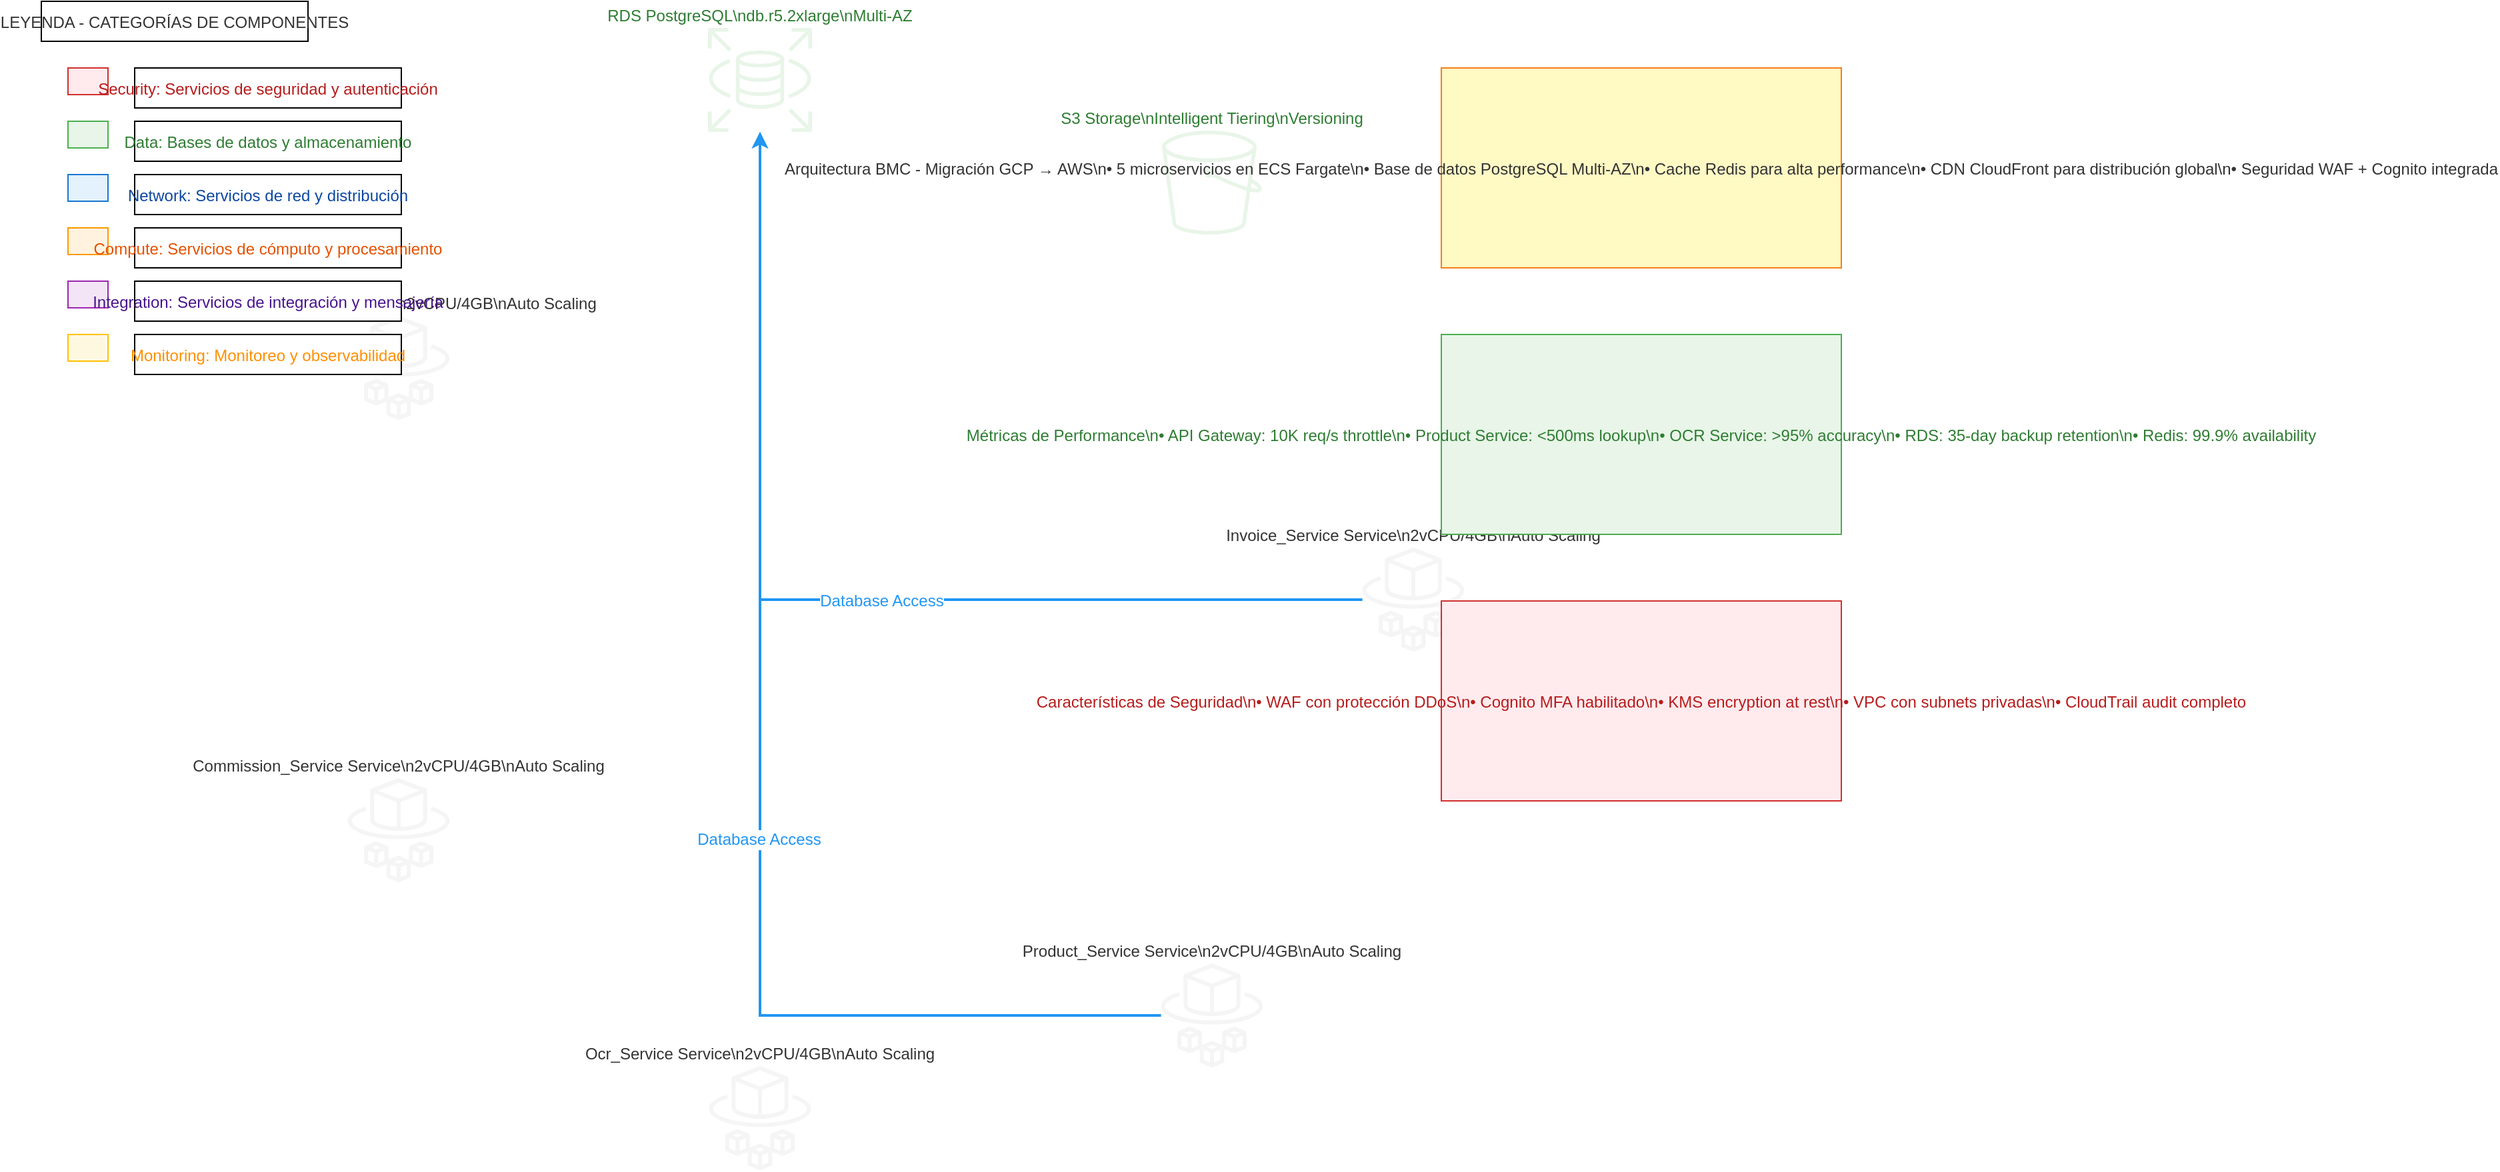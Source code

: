 <?xml version="1.0" encoding="UTF-8"?>
<mxfile version="22.1.11">
  <diagram name="Security Circle" id="refactored_diagram">
    <mxGraphModel dx="2500" dy="1600" grid="1" gridSize="10" guides="1" tooltips="1" connect="1" arrows="1" fold="1" page="1" pageScale="1" pageWidth="1400" pageHeight="1000">
      <root>
        <mxCell id="0"/>
        <mxCell id="1" parent="0"/>
        <mxCell id="ms_invoice_service" value="Invoice_Service Service\n2vCPU/4GB\nAuto Scaling" style="shape=mxgraph.aws4.fargate;fillColor=#F5F5F5;strokeColor=#666666;fontColor=#333333;fontSize=12;labelPosition=bottom;verticalLabelPosition=top;align=center;verticalAlign=bottom;" vertex="1" parent="1">
          <mxGeometry x="1040" y="460" width="78" height="78" as="geometry"/>
        </mxCell>
        <mxCell id="ms_product_service" value="Product_Service Service\n2vCPU/4GB\nAuto Scaling" style="shape=mxgraph.aws4.fargate;fillColor=#F5F5F5;strokeColor=#666666;fontColor=#333333;fontSize=12;labelPosition=bottom;verticalLabelPosition=top;align=center;verticalAlign=bottom;" vertex="1" parent="1">
          <mxGeometry x="889" y="772" width="78" height="78" as="geometry"/>
        </mxCell>
        <mxCell id="ms_ocr_service" value="Ocr_Service Service\n2vCPU/4GB\nAuto Scaling" style="shape=mxgraph.aws4.fargate;fillColor=#F5F5F5;strokeColor=#666666;fontColor=#333333;fontSize=12;labelPosition=bottom;verticalLabelPosition=top;align=center;verticalAlign=bottom;" vertex="1" parent="1">
          <mxGeometry x="550" y="849" width="78" height="78" as="geometry"/>
        </mxCell>
        <mxCell id="ms_commission_service" value="Commission_Service Service\n2vCPU/4GB\nAuto Scaling" style="shape=mxgraph.aws4.fargate;fillColor=#F5F5F5;strokeColor=#666666;fontColor=#333333;fontSize=12;labelPosition=bottom;verticalLabelPosition=top;align=center;verticalAlign=bottom;" vertex="1" parent="1">
          <mxGeometry x="279" y="633" width="78" height="78" as="geometry"/>
        </mxCell>
        <mxCell id="ms_certificate_service" value="Certificate_Service Service\n2vCPU/4GB\nAuto Scaling" style="shape=mxgraph.aws4.fargate;fillColor=#F5F5F5;strokeColor=#666666;fontColor=#333333;fontSize=12;labelPosition=bottom;verticalLabelPosition=top;align=center;verticalAlign=bottom;" vertex="1" parent="1">
          <mxGeometry x="279" y="286" width="78" height="78" as="geometry"/>
        </mxCell>
        <mxCell id="aws_rds" value="RDS PostgreSQL\ndb.r5.2xlarge\nMulti-AZ" style="shape=mxgraph.aws4.rds;fillColor=#E8F5E8;strokeColor=#4CAF50;fontColor=#2E7D32;fontSize=12;labelPosition=bottom;verticalLabelPosition=top;align=center;verticalAlign=bottom;" vertex="1" parent="1">
          <mxGeometry x="550" y="70" width="78" height="78" as="geometry"/>
        </mxCell>
        <mxCell id="aws_s3" value="S3 Storage\nIntelligent Tiering\nVersioning" style="shape=mxgraph.aws4.s3;fillColor=#E8F5E8;strokeColor=#4CAF50;fontColor=#2E7D32;fontSize=12;labelPosition=bottom;verticalLabelPosition=top;align=center;verticalAlign=bottom;" vertex="1" parent="1">
          <mxGeometry x="889" y="147" width="78" height="78" as="geometry"/>
        </mxCell>
        <mxCell id="legend_title" value="LEYENDA - CATEGORÍAS DE COMPONENTES" style="fillColor=#FFFFFF;strokeColor=#000000;fontColor=#333333;fontSize=12;" vertex="1" parent="1">
          <mxGeometry x="50" y="50" width="200" height="30" as="geometry"/>
        </mxCell>
        <mxCell id="legend_icon_security" value="" style="fillColor=#FFEBEE;strokeColor=#D32F2F;fontColor=#000000;fontSize=12;" vertex="1" parent="1">
          <mxGeometry x="70" y="100" width="30" height="20" as="geometry"/>
        </mxCell>
        <mxCell id="legend_text_security" value="Security: Servicios de seguridad y autenticación" style="fillColor=#FFFFFF;strokeColor=#000000;fontColor=#B71C1C;fontSize=12;" vertex="1" parent="1">
          <mxGeometry x="120" y="100" width="200" height="30" as="geometry"/>
        </mxCell>
        <mxCell id="legend_icon_data" value="" style="fillColor=#E8F5E8;strokeColor=#4CAF50;fontColor=#000000;fontSize=12;" vertex="1" parent="1">
          <mxGeometry x="70" y="140" width="30" height="20" as="geometry"/>
        </mxCell>
        <mxCell id="legend_text_data" value="Data: Bases de datos y almacenamiento" style="fillColor=#FFFFFF;strokeColor=#000000;fontColor=#2E7D32;fontSize=12;" vertex="1" parent="1">
          <mxGeometry x="120" y="140" width="200" height="30" as="geometry"/>
        </mxCell>
        <mxCell id="legend_icon_network" value="" style="fillColor=#E3F2FD;strokeColor=#1976D2;fontColor=#000000;fontSize=12;" vertex="1" parent="1">
          <mxGeometry x="70" y="180" width="30" height="20" as="geometry"/>
        </mxCell>
        <mxCell id="legend_text_network" value="Network: Servicios de red y distribución" style="fillColor=#FFFFFF;strokeColor=#000000;fontColor=#0D47A1;fontSize=12;" vertex="1" parent="1">
          <mxGeometry x="120" y="180" width="200" height="30" as="geometry"/>
        </mxCell>
        <mxCell id="legend_icon_compute" value="" style="fillColor=#FFF3E0;strokeColor=#FF9800;fontColor=#000000;fontSize=12;" vertex="1" parent="1">
          <mxGeometry x="70" y="220" width="30" height="20" as="geometry"/>
        </mxCell>
        <mxCell id="legend_text_compute" value="Compute: Servicios de cómputo y procesamiento" style="fillColor=#FFFFFF;strokeColor=#000000;fontColor=#E65100;fontSize=12;" vertex="1" parent="1">
          <mxGeometry x="120" y="220" width="200" height="30" as="geometry"/>
        </mxCell>
        <mxCell id="legend_icon_integration" value="" style="fillColor=#F3E5F5;strokeColor=#9C27B0;fontColor=#000000;fontSize=12;" vertex="1" parent="1">
          <mxGeometry x="70" y="260" width="30" height="20" as="geometry"/>
        </mxCell>
        <mxCell id="legend_text_integration" value="Integration: Servicios de integración y mensajería" style="fillColor=#FFFFFF;strokeColor=#000000;fontColor=#4A148C;fontSize=12;" vertex="1" parent="1">
          <mxGeometry x="120" y="260" width="200" height="30" as="geometry"/>
        </mxCell>
        <mxCell id="legend_icon_monitoring" value="" style="fillColor=#FFF8E1;strokeColor=#FFC107;fontColor=#000000;fontSize=12;" vertex="1" parent="1">
          <mxGeometry x="70" y="300" width="30" height="20" as="geometry"/>
        </mxCell>
        <mxCell id="legend_text_monitoring" value="Monitoring: Monitoreo y observabilidad" style="fillColor=#FFFFFF;strokeColor=#000000;fontColor=#FF8F00;fontSize=12;" vertex="1" parent="1">
          <mxGeometry x="120" y="300" width="200" height="30" as="geometry"/>
        </mxCell>
        <mxCell id="main_note" value="Arquitectura BMC - Migración GCP → AWS\n• 5 microservicios en ECS Fargate\n• Base de datos PostgreSQL Multi-AZ\n• Cache Redis para alta performance\n• CDN CloudFront para distribución global\n• Seguridad WAF + Cognito integrada" style="fillColor=#FFF9C4;strokeColor=#F57F17;fontColor=#333333;fontSize=12;" vertex="1" parent="1">
          <mxGeometry x="1100" y="100" width="300" height="150" as="geometry"/>
        </mxCell>
        <mxCell id="performance_note" value="Métricas de Performance\n• API Gateway: 10K req/s throttle\n• Product Service: &lt;500ms lookup\n• OCR Service: &gt;95% accuracy\n• RDS: 35-day backup retention\n• Redis: 99.9% availability" style="fillColor=#E8F5E8;strokeColor=#4CAF50;fontColor=#2E7D32;fontSize=12;" vertex="1" parent="1">
          <mxGeometry x="1100" y="300" width="300" height="150" as="geometry"/>
        </mxCell>
        <mxCell id="security_note" value="Características de Seguridad\n• WAF con protección DDoS\n• Cognito MFA habilitado\n• KMS encryption at rest\n• VPC con subnets privadas\n• CloudTrail audit completo" style="fillColor=#FFEBEE;strokeColor=#D32F2F;fontColor=#B71C1C;fontSize=12;" vertex="1" parent="1">
          <mxGeometry x="1100" y="500" width="300" height="150" as="geometry"/>
        </mxCell>
        <mxCell id="conn_ms_invoice_service_to_aws_rds" style="edgeStyle=orthogonalEdgeStyle;rounded=0;orthogonalLoop=1;jettySize=auto;html=1;strokeColor=#2196F3;strokeWidth=2;fontColor=#2196F3;" edge="1" parent="1" source="ms_invoice_service" target="aws_rds">
          <mxGeometry relative="1" as="geometry">
            <Array as="points"/>
          </mxGeometry>
        </mxCell>
        <mxCell id="label_1001" value="Database Access" style="edgeLabel;html=1;align=center;verticalAlign=middle;resizable=0;points=[];fontSize=12;fontColor=#2196F3;" vertex="1" connectable="0" parent="conn_ms_invoice_service_to_aws_rds">
          <mxGeometry x="-0.1" y="1" relative="1" as="geometry">
            <mxPoint as="offset"/>
          </mxGeometry>
        </mxCell>
        <mxCell id="conn_ms_product_service_to_aws_rds" style="edgeStyle=orthogonalEdgeStyle;rounded=0;orthogonalLoop=1;jettySize=auto;html=1;strokeColor=#2196F3;strokeWidth=2;fontColor=#2196F3;" edge="1" parent="1" source="ms_product_service" target="aws_rds">
          <mxGeometry relative="1" as="geometry">
            <Array as="points"/>
          </mxGeometry>
        </mxCell>
        <mxCell id="label_1002" value="Database Access" style="edgeLabel;html=1;align=center;verticalAlign=middle;resizable=0;points=[];fontSize=12;fontColor=#2196F3;" vertex="1" connectable="0" parent="conn_ms_product_service_to_aws_rds">
          <mxGeometry x="-0.1" y="1" relative="1" as="geometry">
            <mxPoint as="offset"/>
          </mxGeometry>
        </mxCell>
      </root>
    </mxGraphModel>
  </diagram>
</mxfile>
